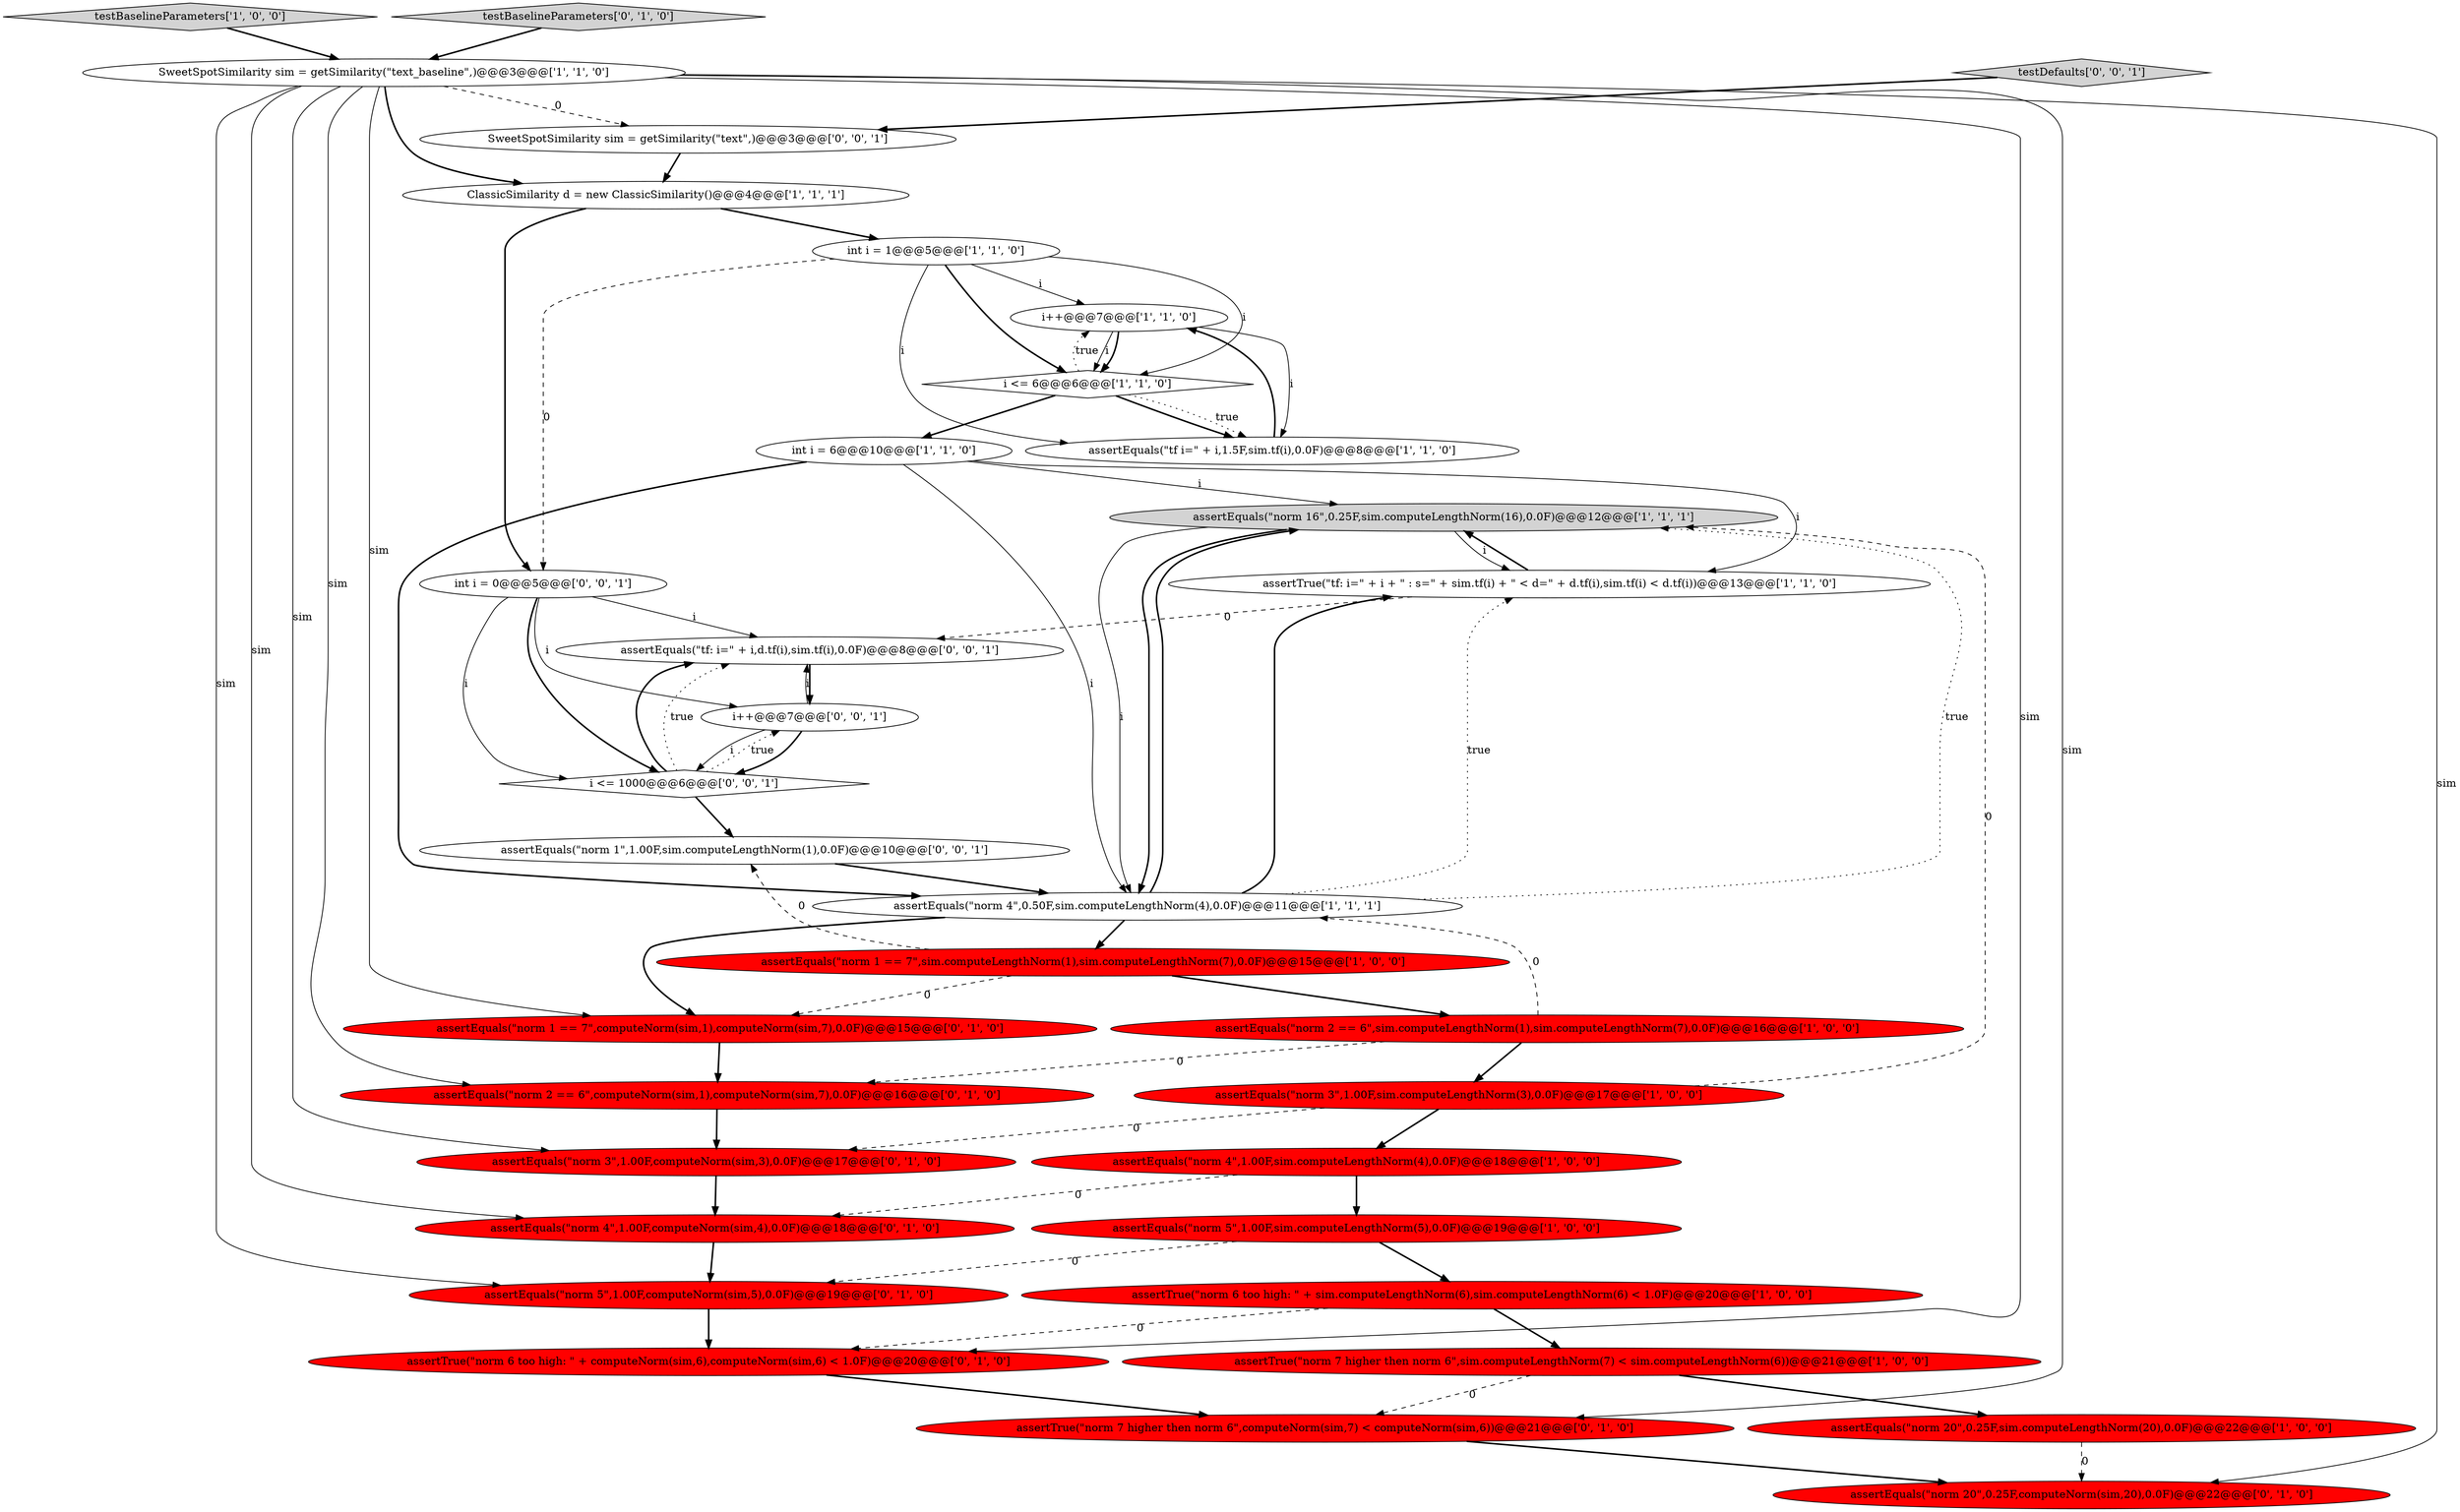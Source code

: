 digraph {
14 [style = filled, label = "assertEquals(\"norm 16\",0.25F,sim.computeLengthNorm(16),0.0F)@@@12@@@['1', '1', '1']", fillcolor = lightgray, shape = ellipse image = "AAA0AAABBB1BBB"];
34 [style = filled, label = "SweetSpotSimilarity sim = getSimilarity(\"text\",)@@@3@@@['0', '0', '1']", fillcolor = white, shape = ellipse image = "AAA0AAABBB3BBB"];
2 [style = filled, label = "assertEquals(\"norm 3\",1.00F,sim.computeLengthNorm(3),0.0F)@@@17@@@['1', '0', '0']", fillcolor = red, shape = ellipse image = "AAA1AAABBB1BBB"];
3 [style = filled, label = "i++@@@7@@@['1', '1', '0']", fillcolor = white, shape = ellipse image = "AAA0AAABBB1BBB"];
6 [style = filled, label = "assertTrue(\"tf: i=\" + i + \" : s=\" + sim.tf(i) + \" < d=\" + d.tf(i),sim.tf(i) < d.tf(i))@@@13@@@['1', '1', '0']", fillcolor = white, shape = ellipse image = "AAA0AAABBB1BBB"];
10 [style = filled, label = "assertEquals(\"norm 4\",1.00F,sim.computeLengthNorm(4),0.0F)@@@18@@@['1', '0', '0']", fillcolor = red, shape = ellipse image = "AAA1AAABBB1BBB"];
25 [style = filled, label = "assertTrue(\"norm 7 higher then norm 6\",computeNorm(sim,7) < computeNorm(sim,6))@@@21@@@['0', '1', '0']", fillcolor = red, shape = ellipse image = "AAA1AAABBB2BBB"];
17 [style = filled, label = "int i = 1@@@5@@@['1', '1', '0']", fillcolor = white, shape = ellipse image = "AAA0AAABBB1BBB"];
19 [style = filled, label = "assertEquals(\"norm 2 == 6\",computeNorm(sim,1),computeNorm(sim,7),0.0F)@@@16@@@['0', '1', '0']", fillcolor = red, shape = ellipse image = "AAA1AAABBB2BBB"];
33 [style = filled, label = "assertEquals(\"tf: i=\" + i,d.tf(i),sim.tf(i),0.0F)@@@8@@@['0', '0', '1']", fillcolor = white, shape = ellipse image = "AAA0AAABBB3BBB"];
13 [style = filled, label = "assertEquals(\"tf i=\" + i,1.5F,sim.tf(i),0.0F)@@@8@@@['1', '1', '0']", fillcolor = white, shape = ellipse image = "AAA0AAABBB1BBB"];
23 [style = filled, label = "assertEquals(\"norm 1 == 7\",computeNorm(sim,1),computeNorm(sim,7),0.0F)@@@15@@@['0', '1', '0']", fillcolor = red, shape = ellipse image = "AAA1AAABBB2BBB"];
32 [style = filled, label = "int i = 0@@@5@@@['0', '0', '1']", fillcolor = white, shape = ellipse image = "AAA0AAABBB3BBB"];
16 [style = filled, label = "int i = 6@@@10@@@['1', '1', '0']", fillcolor = white, shape = ellipse image = "AAA0AAABBB1BBB"];
31 [style = filled, label = "testDefaults['0', '0', '1']", fillcolor = lightgray, shape = diamond image = "AAA0AAABBB3BBB"];
20 [style = filled, label = "assertEquals(\"norm 3\",1.00F,computeNorm(sim,3),0.0F)@@@17@@@['0', '1', '0']", fillcolor = red, shape = ellipse image = "AAA1AAABBB2BBB"];
4 [style = filled, label = "assertEquals(\"norm 1 == 7\",sim.computeLengthNorm(1),sim.computeLengthNorm(7),0.0F)@@@15@@@['1', '0', '0']", fillcolor = red, shape = ellipse image = "AAA1AAABBB1BBB"];
8 [style = filled, label = "assertTrue(\"norm 7 higher then norm 6\",sim.computeLengthNorm(7) < sim.computeLengthNorm(6))@@@21@@@['1', '0', '0']", fillcolor = red, shape = ellipse image = "AAA1AAABBB1BBB"];
28 [style = filled, label = "assertEquals(\"norm 1\",1.00F,sim.computeLengthNorm(1),0.0F)@@@10@@@['0', '0', '1']", fillcolor = white, shape = ellipse image = "AAA0AAABBB3BBB"];
26 [style = filled, label = "assertEquals(\"norm 20\",0.25F,computeNorm(sim,20),0.0F)@@@22@@@['0', '1', '0']", fillcolor = red, shape = ellipse image = "AAA1AAABBB2BBB"];
5 [style = filled, label = "assertEquals(\"norm 4\",0.50F,sim.computeLengthNorm(4),0.0F)@@@11@@@['1', '1', '1']", fillcolor = white, shape = ellipse image = "AAA0AAABBB1BBB"];
22 [style = filled, label = "assertEquals(\"norm 4\",1.00F,computeNorm(sim,4),0.0F)@@@18@@@['0', '1', '0']", fillcolor = red, shape = ellipse image = "AAA1AAABBB2BBB"];
12 [style = filled, label = "ClassicSimilarity d = new ClassicSimilarity()@@@4@@@['1', '1', '1']", fillcolor = white, shape = ellipse image = "AAA0AAABBB1BBB"];
15 [style = filled, label = "i <= 6@@@6@@@['1', '1', '0']", fillcolor = white, shape = diamond image = "AAA0AAABBB1BBB"];
24 [style = filled, label = "assertTrue(\"norm 6 too high: \" + computeNorm(sim,6),computeNorm(sim,6) < 1.0F)@@@20@@@['0', '1', '0']", fillcolor = red, shape = ellipse image = "AAA1AAABBB2BBB"];
9 [style = filled, label = "testBaselineParameters['1', '0', '0']", fillcolor = lightgray, shape = diamond image = "AAA0AAABBB1BBB"];
29 [style = filled, label = "i++@@@7@@@['0', '0', '1']", fillcolor = white, shape = ellipse image = "AAA0AAABBB3BBB"];
1 [style = filled, label = "SweetSpotSimilarity sim = getSimilarity(\"text_baseline\",)@@@3@@@['1', '1', '0']", fillcolor = white, shape = ellipse image = "AAA0AAABBB1BBB"];
27 [style = filled, label = "assertEquals(\"norm 5\",1.00F,computeNorm(sim,5),0.0F)@@@19@@@['0', '1', '0']", fillcolor = red, shape = ellipse image = "AAA1AAABBB2BBB"];
18 [style = filled, label = "assertEquals(\"norm 5\",1.00F,sim.computeLengthNorm(5),0.0F)@@@19@@@['1', '0', '0']", fillcolor = red, shape = ellipse image = "AAA1AAABBB1BBB"];
30 [style = filled, label = "i <= 1000@@@6@@@['0', '0', '1']", fillcolor = white, shape = diamond image = "AAA0AAABBB3BBB"];
0 [style = filled, label = "assertEquals(\"norm 20\",0.25F,sim.computeLengthNorm(20),0.0F)@@@22@@@['1', '0', '0']", fillcolor = red, shape = ellipse image = "AAA1AAABBB1BBB"];
21 [style = filled, label = "testBaselineParameters['0', '1', '0']", fillcolor = lightgray, shape = diamond image = "AAA0AAABBB2BBB"];
11 [style = filled, label = "assertTrue(\"norm 6 too high: \" + sim.computeLengthNorm(6),sim.computeLengthNorm(6) < 1.0F)@@@20@@@['1', '0', '0']", fillcolor = red, shape = ellipse image = "AAA1AAABBB1BBB"];
7 [style = filled, label = "assertEquals(\"norm 2 == 6\",sim.computeLengthNorm(1),sim.computeLengthNorm(7),0.0F)@@@16@@@['1', '0', '0']", fillcolor = red, shape = ellipse image = "AAA1AAABBB1BBB"];
10->18 [style = bold, label=""];
16->6 [style = solid, label="i"];
14->5 [style = solid, label="i"];
32->30 [style = solid, label="i"];
1->19 [style = solid, label="sim"];
15->13 [style = bold, label=""];
28->5 [style = bold, label=""];
29->33 [style = solid, label="i"];
5->14 [style = dotted, label="true"];
2->20 [style = dashed, label="0"];
30->33 [style = bold, label=""];
5->23 [style = bold, label=""];
29->30 [style = bold, label=""];
29->30 [style = solid, label="i"];
19->20 [style = bold, label=""];
18->27 [style = dashed, label="0"];
1->34 [style = dashed, label="0"];
18->11 [style = bold, label=""];
12->17 [style = bold, label=""];
12->32 [style = bold, label=""];
5->6 [style = dotted, label="true"];
17->3 [style = solid, label="i"];
3->15 [style = solid, label="i"];
17->32 [style = dashed, label="0"];
0->26 [style = dashed, label="0"];
3->15 [style = bold, label=""];
32->33 [style = solid, label="i"];
5->14 [style = bold, label=""];
10->22 [style = dashed, label="0"];
34->12 [style = bold, label=""];
15->16 [style = bold, label=""];
2->10 [style = bold, label=""];
32->30 [style = bold, label=""];
3->13 [style = solid, label="i"];
6->33 [style = dashed, label="0"];
4->7 [style = bold, label=""];
31->34 [style = bold, label=""];
4->28 [style = dashed, label="0"];
20->22 [style = bold, label=""];
15->13 [style = dotted, label="true"];
33->29 [style = bold, label=""];
7->5 [style = dashed, label="0"];
6->14 [style = bold, label=""];
8->0 [style = bold, label=""];
15->3 [style = dotted, label="true"];
1->27 [style = solid, label="sim"];
30->29 [style = dotted, label="true"];
14->6 [style = solid, label="i"];
16->5 [style = solid, label="i"];
16->14 [style = solid, label="i"];
30->28 [style = bold, label=""];
17->15 [style = solid, label="i"];
1->22 [style = solid, label="sim"];
5->6 [style = bold, label=""];
13->3 [style = bold, label=""];
22->27 [style = bold, label=""];
17->13 [style = solid, label="i"];
1->20 [style = solid, label="sim"];
7->19 [style = dashed, label="0"];
2->14 [style = dashed, label="0"];
7->2 [style = bold, label=""];
24->25 [style = bold, label=""];
23->19 [style = bold, label=""];
5->4 [style = bold, label=""];
25->26 [style = bold, label=""];
21->1 [style = bold, label=""];
1->26 [style = solid, label="sim"];
17->15 [style = bold, label=""];
1->12 [style = bold, label=""];
1->25 [style = solid, label="sim"];
16->5 [style = bold, label=""];
11->24 [style = dashed, label="0"];
11->8 [style = bold, label=""];
1->24 [style = solid, label="sim"];
8->25 [style = dashed, label="0"];
27->24 [style = bold, label=""];
32->29 [style = solid, label="i"];
1->23 [style = solid, label="sim"];
9->1 [style = bold, label=""];
4->23 [style = dashed, label="0"];
30->33 [style = dotted, label="true"];
14->5 [style = bold, label=""];
}
